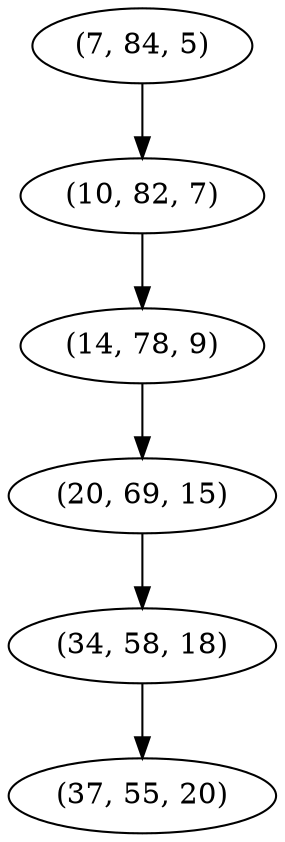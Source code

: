 digraph tree {
    "(7, 84, 5)";
    "(10, 82, 7)";
    "(14, 78, 9)";
    "(20, 69, 15)";
    "(34, 58, 18)";
    "(37, 55, 20)";
    "(7, 84, 5)" -> "(10, 82, 7)";
    "(10, 82, 7)" -> "(14, 78, 9)";
    "(14, 78, 9)" -> "(20, 69, 15)";
    "(20, 69, 15)" -> "(34, 58, 18)";
    "(34, 58, 18)" -> "(37, 55, 20)";
}
